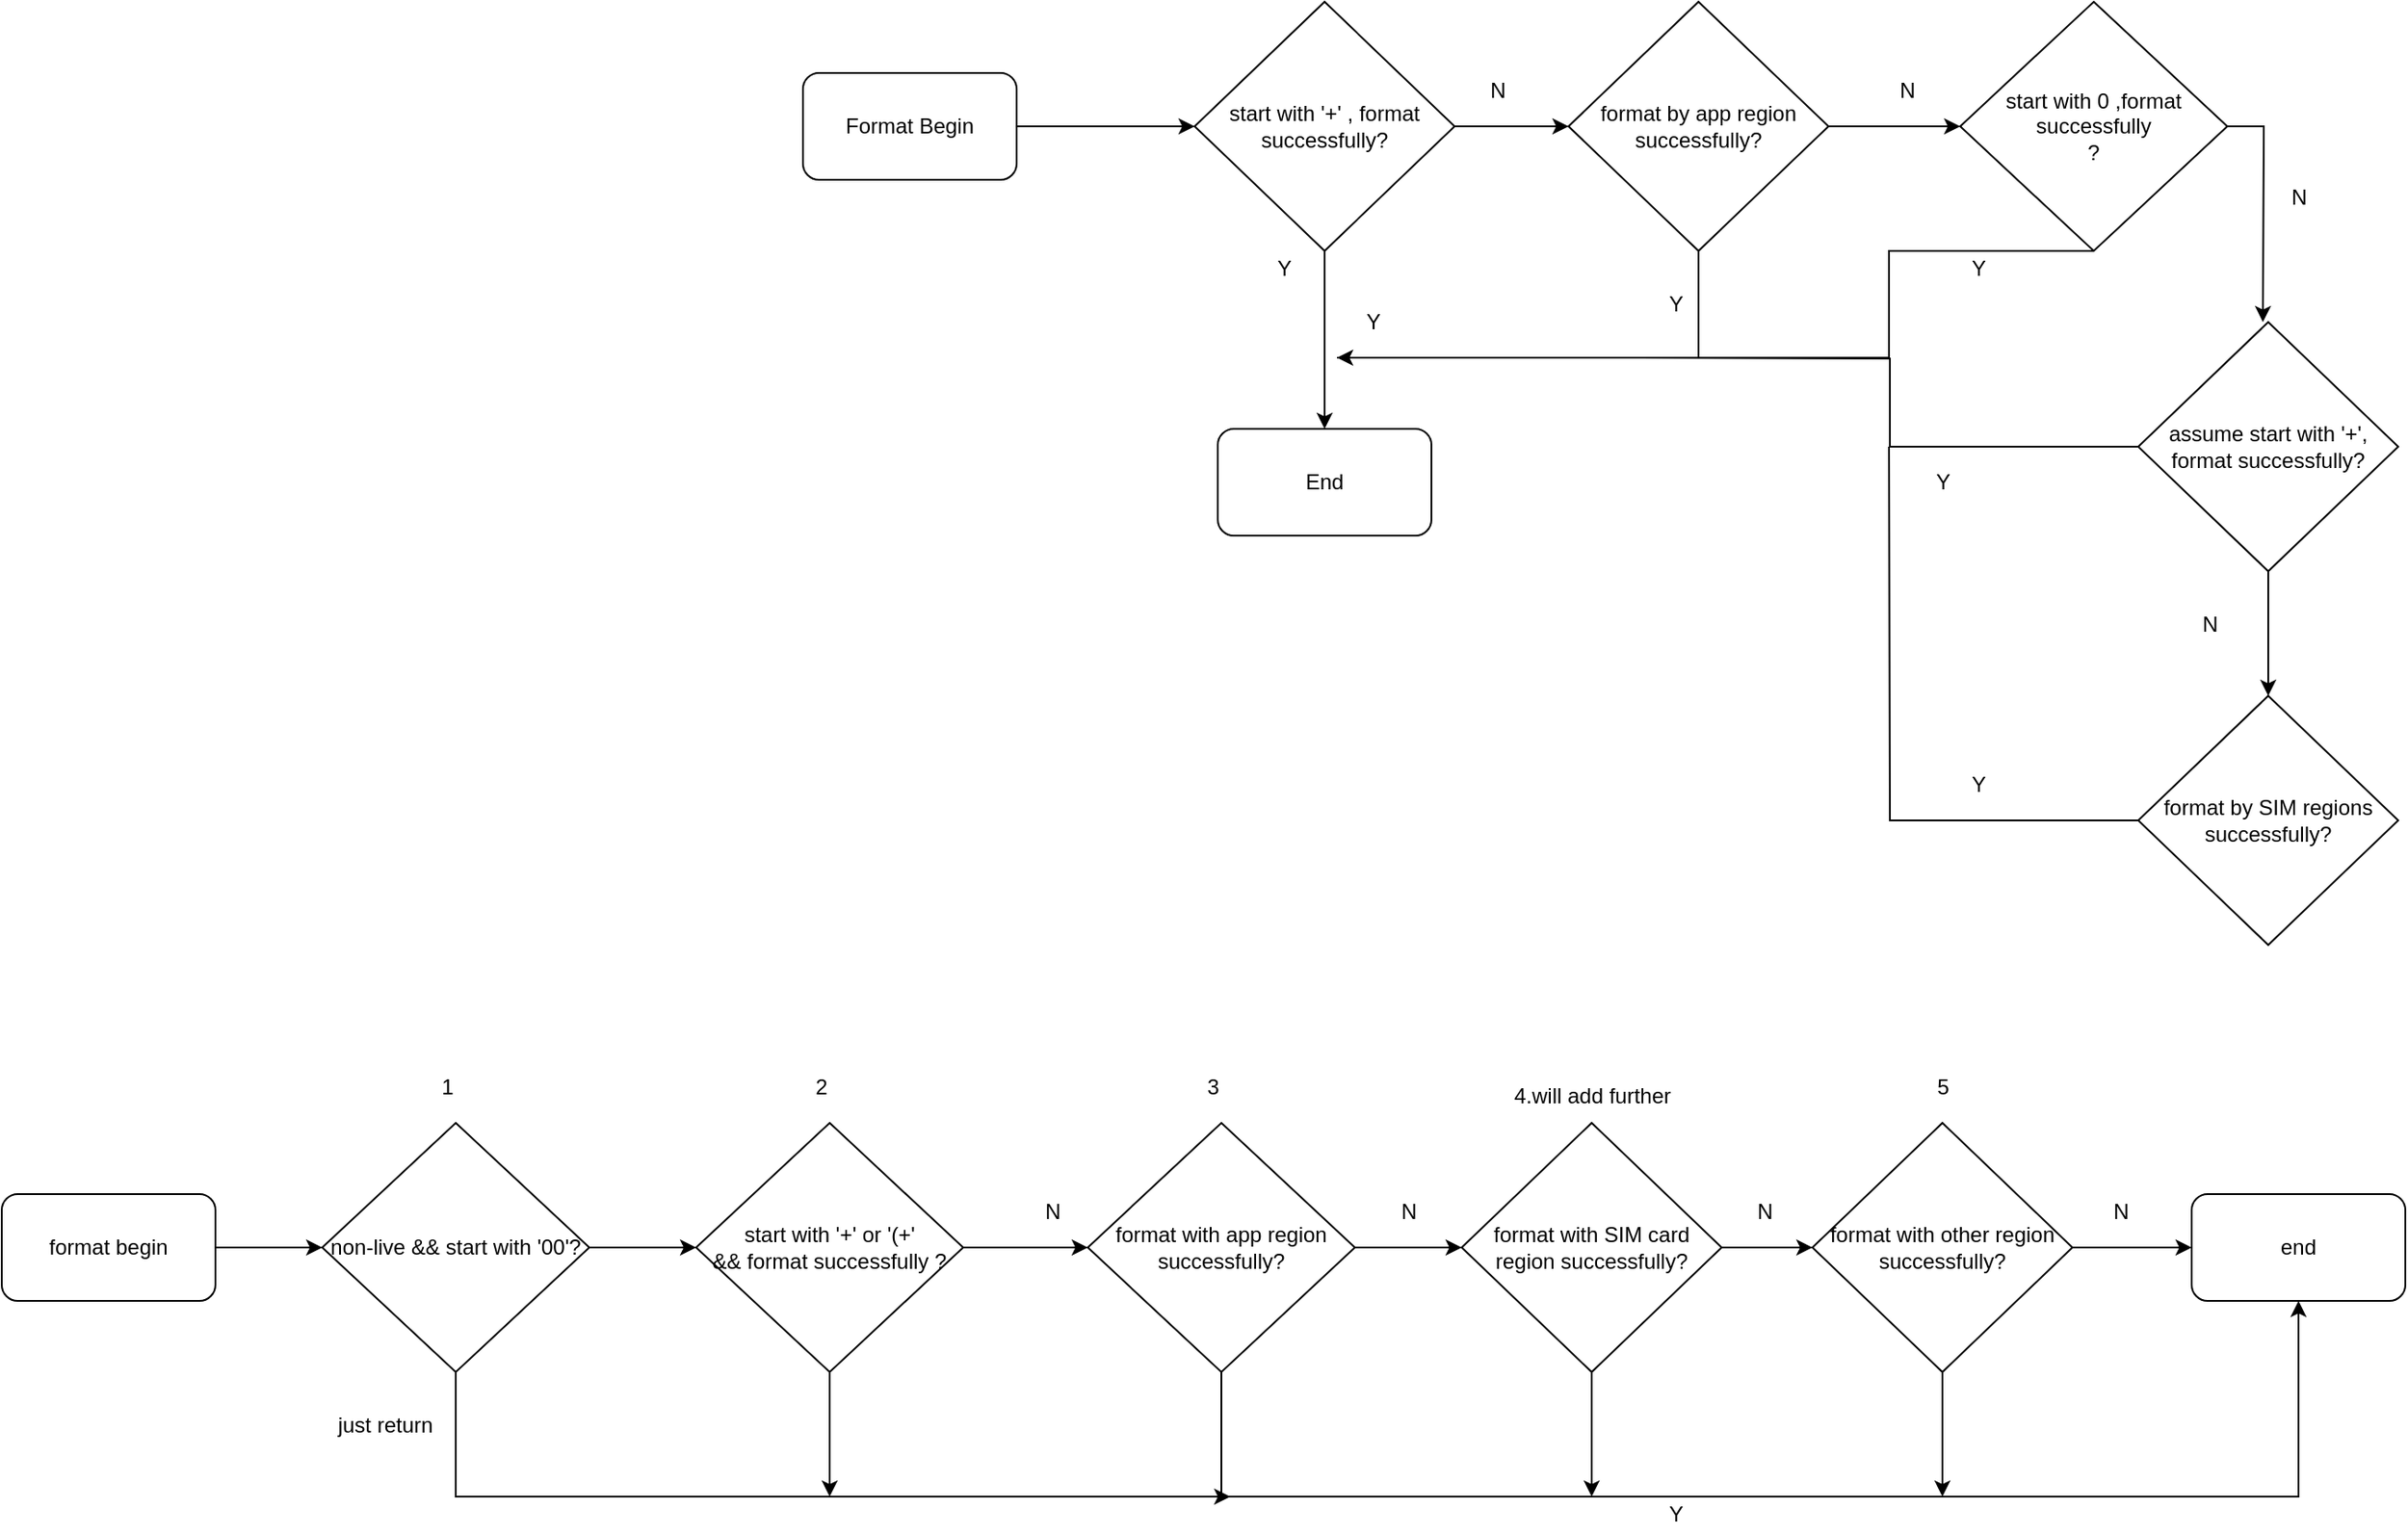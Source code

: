 <mxfile version="20.1.1" type="github">
  <diagram id="qz-bx2vlPSdnmDnBw6mM" name="Page-1">
    <mxGraphModel dx="2253" dy="769" grid="1" gridSize="10" guides="1" tooltips="1" connect="1" arrows="1" fold="1" page="1" pageScale="1" pageWidth="827" pageHeight="1169" math="0" shadow="0">
      <root>
        <mxCell id="0" />
        <mxCell id="1" parent="0" />
        <mxCell id="uzhMhEkl0-CtjDpe7Rjm-6" value="" style="edgeStyle=orthogonalEdgeStyle;rounded=0;orthogonalLoop=1;jettySize=auto;html=1;" parent="1" source="uzhMhEkl0-CtjDpe7Rjm-1" target="uzhMhEkl0-CtjDpe7Rjm-2" edge="1">
          <mxGeometry relative="1" as="geometry" />
        </mxCell>
        <mxCell id="uzhMhEkl0-CtjDpe7Rjm-1" value="Format Begin" style="rounded=1;whiteSpace=wrap;html=1;" parent="1" vertex="1">
          <mxGeometry x="-10" y="170" width="120" height="60" as="geometry" />
        </mxCell>
        <mxCell id="uzhMhEkl0-CtjDpe7Rjm-10" value="" style="edgeStyle=orthogonalEdgeStyle;rounded=0;orthogonalLoop=1;jettySize=auto;html=1;" parent="1" source="uzhMhEkl0-CtjDpe7Rjm-2" target="uzhMhEkl0-CtjDpe7Rjm-8" edge="1">
          <mxGeometry relative="1" as="geometry" />
        </mxCell>
        <mxCell id="uzhMhEkl0-CtjDpe7Rjm-13" value="" style="edgeStyle=orthogonalEdgeStyle;rounded=0;orthogonalLoop=1;jettySize=auto;html=1;" parent="1" source="uzhMhEkl0-CtjDpe7Rjm-2" target="uzhMhEkl0-CtjDpe7Rjm-3" edge="1">
          <mxGeometry relative="1" as="geometry" />
        </mxCell>
        <mxCell id="uzhMhEkl0-CtjDpe7Rjm-2" value="start with &#39;+&#39; , format successfully?" style="rhombus;whiteSpace=wrap;html=1;" parent="1" vertex="1">
          <mxGeometry x="210" y="130" width="146" height="140" as="geometry" />
        </mxCell>
        <mxCell id="uzhMhEkl0-CtjDpe7Rjm-17" style="edgeStyle=orthogonalEdgeStyle;rounded=0;orthogonalLoop=1;jettySize=auto;html=1;" parent="1" source="uzhMhEkl0-CtjDpe7Rjm-3" edge="1">
          <mxGeometry relative="1" as="geometry">
            <mxPoint x="290" y="330" as="targetPoint" />
            <Array as="points">
              <mxPoint x="493" y="330" />
            </Array>
          </mxGeometry>
        </mxCell>
        <mxCell id="uzhMhEkl0-CtjDpe7Rjm-18" value="" style="edgeStyle=orthogonalEdgeStyle;rounded=0;orthogonalLoop=1;jettySize=auto;html=1;" parent="1" source="uzhMhEkl0-CtjDpe7Rjm-3" target="uzhMhEkl0-CtjDpe7Rjm-4" edge="1">
          <mxGeometry relative="1" as="geometry" />
        </mxCell>
        <mxCell id="uzhMhEkl0-CtjDpe7Rjm-3" value="format by app region&lt;br&gt;successfully?" style="rhombus;whiteSpace=wrap;html=1;" parent="1" vertex="1">
          <mxGeometry x="420" y="130" width="146" height="140" as="geometry" />
        </mxCell>
        <mxCell id="uzhMhEkl0-CtjDpe7Rjm-20" style="edgeStyle=orthogonalEdgeStyle;rounded=0;orthogonalLoop=1;jettySize=auto;html=1;exitX=0.5;exitY=1;exitDx=0;exitDy=0;endArrow=none;endFill=0;" parent="1" source="uzhMhEkl0-CtjDpe7Rjm-4" edge="1">
          <mxGeometry relative="1" as="geometry">
            <mxPoint x="290" y="330" as="targetPoint" />
            <Array as="points">
              <mxPoint x="600" y="270" />
              <mxPoint x="600" y="330" />
              <mxPoint x="290" y="330" />
            </Array>
          </mxGeometry>
        </mxCell>
        <mxCell id="uzhMhEkl0-CtjDpe7Rjm-23" style="edgeStyle=orthogonalEdgeStyle;rounded=0;orthogonalLoop=1;jettySize=auto;html=1;" parent="1" source="uzhMhEkl0-CtjDpe7Rjm-4" edge="1">
          <mxGeometry relative="1" as="geometry">
            <mxPoint x="810" y="310" as="targetPoint" />
          </mxGeometry>
        </mxCell>
        <mxCell id="uzhMhEkl0-CtjDpe7Rjm-4" value="start with 0 ,format successfully&lt;br&gt;?" style="rhombus;whiteSpace=wrap;html=1;" parent="1" vertex="1">
          <mxGeometry x="640" y="130" width="150" height="140" as="geometry" />
        </mxCell>
        <mxCell id="uzhMhEkl0-CtjDpe7Rjm-25" style="edgeStyle=orthogonalEdgeStyle;rounded=0;orthogonalLoop=1;jettySize=auto;html=1;endArrow=none;endFill=0;" parent="1" source="uzhMhEkl0-CtjDpe7Rjm-5" edge="1">
          <mxGeometry relative="1" as="geometry">
            <mxPoint x="460" y="330" as="targetPoint" />
          </mxGeometry>
        </mxCell>
        <mxCell id="uzhMhEkl0-CtjDpe7Rjm-33" style="edgeStyle=orthogonalEdgeStyle;rounded=0;orthogonalLoop=1;jettySize=auto;html=1;endArrow=classic;endFill=1;" parent="1" source="uzhMhEkl0-CtjDpe7Rjm-5" target="uzhMhEkl0-CtjDpe7Rjm-29" edge="1">
          <mxGeometry relative="1" as="geometry" />
        </mxCell>
        <mxCell id="uzhMhEkl0-CtjDpe7Rjm-5" value="assume start with &#39;+&#39;,&lt;br&gt;format successfully?" style="rhombus;whiteSpace=wrap;html=1;" parent="1" vertex="1">
          <mxGeometry x="740" y="310" width="146" height="140" as="geometry" />
        </mxCell>
        <mxCell id="uzhMhEkl0-CtjDpe7Rjm-8" value="End" style="rounded=1;whiteSpace=wrap;html=1;" parent="1" vertex="1">
          <mxGeometry x="223" y="370" width="120" height="60" as="geometry" />
        </mxCell>
        <mxCell id="uzhMhEkl0-CtjDpe7Rjm-12" value="Y" style="text;html=1;align=center;verticalAlign=middle;resizable=0;points=[];autosize=1;strokeColor=none;fillColor=none;" parent="1" vertex="1">
          <mxGeometry x="300" y="300" width="20" height="20" as="geometry" />
        </mxCell>
        <mxCell id="uzhMhEkl0-CtjDpe7Rjm-14" value="N" style="text;html=1;align=center;verticalAlign=middle;resizable=0;points=[];autosize=1;strokeColor=none;fillColor=none;" parent="1" vertex="1">
          <mxGeometry x="370" y="170" width="20" height="20" as="geometry" />
        </mxCell>
        <mxCell id="uzhMhEkl0-CtjDpe7Rjm-19" value="N" style="text;html=1;align=center;verticalAlign=middle;resizable=0;points=[];autosize=1;strokeColor=none;fillColor=none;" parent="1" vertex="1">
          <mxGeometry x="600" y="170" width="20" height="20" as="geometry" />
        </mxCell>
        <mxCell id="uzhMhEkl0-CtjDpe7Rjm-24" value="N" style="text;html=1;align=center;verticalAlign=middle;resizable=0;points=[];autosize=1;strokeColor=none;fillColor=none;" parent="1" vertex="1">
          <mxGeometry x="820" y="230" width="20" height="20" as="geometry" />
        </mxCell>
        <mxCell id="uzhMhEkl0-CtjDpe7Rjm-26" value="Y" style="text;html=1;align=center;verticalAlign=middle;resizable=0;points=[];autosize=1;strokeColor=none;fillColor=none;" parent="1" vertex="1">
          <mxGeometry x="620" y="390" width="20" height="20" as="geometry" />
        </mxCell>
        <mxCell id="uzhMhEkl0-CtjDpe7Rjm-27" value="Y" style="text;html=1;align=center;verticalAlign=middle;resizable=0;points=[];autosize=1;strokeColor=none;fillColor=none;" parent="1" vertex="1">
          <mxGeometry x="640" y="270" width="20" height="20" as="geometry" />
        </mxCell>
        <mxCell id="uzhMhEkl0-CtjDpe7Rjm-28" value="Y" style="text;html=1;align=center;verticalAlign=middle;resizable=0;points=[];autosize=1;strokeColor=none;fillColor=none;" parent="1" vertex="1">
          <mxGeometry x="470" y="290" width="20" height="20" as="geometry" />
        </mxCell>
        <mxCell id="uzhMhEkl0-CtjDpe7Rjm-35" style="edgeStyle=orthogonalEdgeStyle;rounded=0;orthogonalLoop=1;jettySize=auto;html=1;endArrow=none;endFill=0;" parent="1" source="uzhMhEkl0-CtjDpe7Rjm-29" edge="1">
          <mxGeometry relative="1" as="geometry">
            <mxPoint x="600" y="380" as="targetPoint" />
          </mxGeometry>
        </mxCell>
        <mxCell id="uzhMhEkl0-CtjDpe7Rjm-29" value="format by SIM regions&lt;br&gt;successfully?" style="rhombus;whiteSpace=wrap;html=1;" parent="1" vertex="1">
          <mxGeometry x="740" y="520" width="146" height="140" as="geometry" />
        </mxCell>
        <mxCell id="uzhMhEkl0-CtjDpe7Rjm-34" value="N" style="text;html=1;align=center;verticalAlign=middle;resizable=0;points=[];autosize=1;strokeColor=none;fillColor=none;" parent="1" vertex="1">
          <mxGeometry x="770" y="470" width="20" height="20" as="geometry" />
        </mxCell>
        <mxCell id="uzhMhEkl0-CtjDpe7Rjm-36" value="Y" style="text;html=1;align=center;verticalAlign=middle;resizable=0;points=[];autosize=1;strokeColor=none;fillColor=none;" parent="1" vertex="1">
          <mxGeometry x="640" y="560" width="20" height="20" as="geometry" />
        </mxCell>
        <mxCell id="uzhMhEkl0-CtjDpe7Rjm-37" value="Y" style="text;html=1;align=center;verticalAlign=middle;resizable=0;points=[];autosize=1;strokeColor=none;fillColor=none;" parent="1" vertex="1">
          <mxGeometry x="250" y="270" width="20" height="20" as="geometry" />
        </mxCell>
        <mxCell id="uzhMhEkl0-CtjDpe7Rjm-56" value="" style="edgeStyle=orthogonalEdgeStyle;rounded=0;orthogonalLoop=1;jettySize=auto;html=1;endArrow=classic;endFill=1;" parent="1" source="uzhMhEkl0-CtjDpe7Rjm-39" target="uzhMhEkl0-CtjDpe7Rjm-55" edge="1">
          <mxGeometry relative="1" as="geometry" />
        </mxCell>
        <mxCell id="uzhMhEkl0-CtjDpe7Rjm-39" value="format begin" style="rounded=1;whiteSpace=wrap;html=1;" parent="1" vertex="1">
          <mxGeometry x="-460" y="800" width="120" height="60" as="geometry" />
        </mxCell>
        <mxCell id="uzhMhEkl0-CtjDpe7Rjm-45" value="" style="edgeStyle=orthogonalEdgeStyle;rounded=0;orthogonalLoop=1;jettySize=auto;html=1;endArrow=classic;endFill=1;" parent="1" source="uzhMhEkl0-CtjDpe7Rjm-40" target="uzhMhEkl0-CtjDpe7Rjm-42" edge="1">
          <mxGeometry relative="1" as="geometry" />
        </mxCell>
        <mxCell id="uzhMhEkl0-CtjDpe7Rjm-48" style="edgeStyle=orthogonalEdgeStyle;rounded=0;orthogonalLoop=1;jettySize=auto;html=1;entryX=0.5;entryY=1;entryDx=0;entryDy=0;endArrow=classic;endFill=1;" parent="1" source="uzhMhEkl0-CtjDpe7Rjm-40" target="uzhMhEkl0-CtjDpe7Rjm-44" edge="1">
          <mxGeometry relative="1" as="geometry">
            <Array as="points">
              <mxPoint x="225" y="970" />
              <mxPoint x="830" y="970" />
            </Array>
          </mxGeometry>
        </mxCell>
        <mxCell id="uzhMhEkl0-CtjDpe7Rjm-40" value="format with app region successfully?" style="rhombus;whiteSpace=wrap;html=1;" parent="1" vertex="1">
          <mxGeometry x="150" y="760" width="150" height="140" as="geometry" />
        </mxCell>
        <mxCell id="uzhMhEkl0-CtjDpe7Rjm-46" value="" style="edgeStyle=orthogonalEdgeStyle;rounded=0;orthogonalLoop=1;jettySize=auto;html=1;endArrow=classic;endFill=1;" parent="1" source="uzhMhEkl0-CtjDpe7Rjm-42" target="uzhMhEkl0-CtjDpe7Rjm-43" edge="1">
          <mxGeometry relative="1" as="geometry" />
        </mxCell>
        <mxCell id="uzhMhEkl0-CtjDpe7Rjm-49" style="edgeStyle=orthogonalEdgeStyle;rounded=0;orthogonalLoop=1;jettySize=auto;html=1;endArrow=classic;endFill=1;" parent="1" source="uzhMhEkl0-CtjDpe7Rjm-42" edge="1">
          <mxGeometry relative="1" as="geometry">
            <mxPoint x="433" y="970" as="targetPoint" />
          </mxGeometry>
        </mxCell>
        <mxCell id="uzhMhEkl0-CtjDpe7Rjm-42" value="format with SIM card region successfully?" style="rhombus;whiteSpace=wrap;html=1;" parent="1" vertex="1">
          <mxGeometry x="360" y="760" width="146" height="140" as="geometry" />
        </mxCell>
        <mxCell id="uzhMhEkl0-CtjDpe7Rjm-47" value="" style="edgeStyle=orthogonalEdgeStyle;rounded=0;orthogonalLoop=1;jettySize=auto;html=1;endArrow=classic;endFill=1;" parent="1" source="uzhMhEkl0-CtjDpe7Rjm-43" target="uzhMhEkl0-CtjDpe7Rjm-44" edge="1">
          <mxGeometry relative="1" as="geometry" />
        </mxCell>
        <mxCell id="uzhMhEkl0-CtjDpe7Rjm-50" style="edgeStyle=orthogonalEdgeStyle;rounded=0;orthogonalLoop=1;jettySize=auto;html=1;endArrow=classic;endFill=1;" parent="1" source="uzhMhEkl0-CtjDpe7Rjm-43" edge="1">
          <mxGeometry relative="1" as="geometry">
            <mxPoint x="630" y="970" as="targetPoint" />
          </mxGeometry>
        </mxCell>
        <mxCell id="uzhMhEkl0-CtjDpe7Rjm-43" value="format with other region successfully?" style="rhombus;whiteSpace=wrap;html=1;" parent="1" vertex="1">
          <mxGeometry x="557" y="760" width="146" height="140" as="geometry" />
        </mxCell>
        <mxCell id="uzhMhEkl0-CtjDpe7Rjm-44" value="end" style="rounded=1;whiteSpace=wrap;html=1;" parent="1" vertex="1">
          <mxGeometry x="770" y="800" width="120" height="60" as="geometry" />
        </mxCell>
        <mxCell id="uzhMhEkl0-CtjDpe7Rjm-51" value="Y" style="text;html=1;align=center;verticalAlign=middle;resizable=0;points=[];autosize=1;strokeColor=none;fillColor=none;" parent="1" vertex="1">
          <mxGeometry x="470" y="970" width="20" height="20" as="geometry" />
        </mxCell>
        <mxCell id="uzhMhEkl0-CtjDpe7Rjm-52" value="N" style="text;html=1;align=center;verticalAlign=middle;resizable=0;points=[];autosize=1;strokeColor=none;fillColor=none;" parent="1" vertex="1">
          <mxGeometry x="320" y="800" width="20" height="20" as="geometry" />
        </mxCell>
        <mxCell id="uzhMhEkl0-CtjDpe7Rjm-53" value="N" style="text;html=1;align=center;verticalAlign=middle;resizable=0;points=[];autosize=1;strokeColor=none;fillColor=none;" parent="1" vertex="1">
          <mxGeometry x="520" y="800" width="20" height="20" as="geometry" />
        </mxCell>
        <mxCell id="uzhMhEkl0-CtjDpe7Rjm-54" value="N" style="text;html=1;align=center;verticalAlign=middle;resizable=0;points=[];autosize=1;strokeColor=none;fillColor=none;" parent="1" vertex="1">
          <mxGeometry x="720" y="800" width="20" height="20" as="geometry" />
        </mxCell>
        <mxCell id="uzhMhEkl0-CtjDpe7Rjm-59" style="edgeStyle=orthogonalEdgeStyle;rounded=0;orthogonalLoop=1;jettySize=auto;html=1;endArrow=classic;endFill=1;" parent="1" source="uzhMhEkl0-CtjDpe7Rjm-55" edge="1">
          <mxGeometry relative="1" as="geometry">
            <mxPoint x="230" y="970" as="targetPoint" />
            <Array as="points">
              <mxPoint x="45" y="970" />
              <mxPoint x="220" y="970" />
            </Array>
          </mxGeometry>
        </mxCell>
        <mxCell id="wAh6tEpeIjRZA9NqsLi1-3" value="" style="edgeStyle=orthogonalEdgeStyle;rounded=0;orthogonalLoop=1;jettySize=auto;html=1;" edge="1" parent="1" source="uzhMhEkl0-CtjDpe7Rjm-55" target="wAh6tEpeIjRZA9NqsLi1-2">
          <mxGeometry relative="1" as="geometry" />
        </mxCell>
        <mxCell id="uzhMhEkl0-CtjDpe7Rjm-55" value="non-live &amp;amp;&amp;amp; start with &#39;00&#39;?" style="rhombus;whiteSpace=wrap;html=1;" parent="1" vertex="1">
          <mxGeometry x="-280" y="760" width="150" height="140" as="geometry" />
        </mxCell>
        <mxCell id="uzhMhEkl0-CtjDpe7Rjm-58" value="N" style="text;html=1;align=center;verticalAlign=middle;resizable=0;points=[];autosize=1;strokeColor=none;fillColor=none;" parent="1" vertex="1">
          <mxGeometry x="120" y="800" width="20" height="20" as="geometry" />
        </mxCell>
        <mxCell id="uzhMhEkl0-CtjDpe7Rjm-60" value="just return" style="text;html=1;align=center;verticalAlign=middle;resizable=0;points=[];autosize=1;strokeColor=none;fillColor=none;" parent="1" vertex="1">
          <mxGeometry x="-280" y="920" width="70" height="20" as="geometry" />
        </mxCell>
        <mxCell id="eAnLdZRNdtSiQm0hFiPc-1" value="4.will add further" style="text;html=1;align=center;verticalAlign=middle;resizable=0;points=[];autosize=1;strokeColor=none;fillColor=none;" parent="1" vertex="1">
          <mxGeometry x="378" y="730" width="110" height="30" as="geometry" />
        </mxCell>
        <mxCell id="wAh6tEpeIjRZA9NqsLi1-4" style="edgeStyle=orthogonalEdgeStyle;rounded=0;orthogonalLoop=1;jettySize=auto;html=1;" edge="1" parent="1" source="wAh6tEpeIjRZA9NqsLi1-2" target="uzhMhEkl0-CtjDpe7Rjm-40">
          <mxGeometry relative="1" as="geometry" />
        </mxCell>
        <mxCell id="wAh6tEpeIjRZA9NqsLi1-5" style="edgeStyle=orthogonalEdgeStyle;rounded=0;orthogonalLoop=1;jettySize=auto;html=1;" edge="1" parent="1" source="wAh6tEpeIjRZA9NqsLi1-2">
          <mxGeometry relative="1" as="geometry">
            <mxPoint x="5" y="970" as="targetPoint" />
          </mxGeometry>
        </mxCell>
        <mxCell id="wAh6tEpeIjRZA9NqsLi1-2" value="start with &#39;+&#39; or &#39;(+&#39;&lt;br&gt;&amp;amp;&amp;amp; format successfully ?" style="rhombus;whiteSpace=wrap;html=1;" vertex="1" parent="1">
          <mxGeometry x="-70" y="760" width="150" height="140" as="geometry" />
        </mxCell>
        <mxCell id="wAh6tEpeIjRZA9NqsLi1-6" value="1" style="text;html=1;align=center;verticalAlign=middle;resizable=0;points=[];autosize=1;strokeColor=none;fillColor=none;" vertex="1" parent="1">
          <mxGeometry x="-225" y="725" width="30" height="30" as="geometry" />
        </mxCell>
        <mxCell id="wAh6tEpeIjRZA9NqsLi1-7" value="2" style="text;html=1;align=center;verticalAlign=middle;resizable=0;points=[];autosize=1;strokeColor=none;fillColor=none;" vertex="1" parent="1">
          <mxGeometry x="-15" y="725" width="30" height="30" as="geometry" />
        </mxCell>
        <mxCell id="wAh6tEpeIjRZA9NqsLi1-8" value="3" style="text;html=1;align=center;verticalAlign=middle;resizable=0;points=[];autosize=1;strokeColor=none;fillColor=none;" vertex="1" parent="1">
          <mxGeometry x="205" y="725" width="30" height="30" as="geometry" />
        </mxCell>
        <mxCell id="wAh6tEpeIjRZA9NqsLi1-9" value="5" style="text;html=1;align=center;verticalAlign=middle;resizable=0;points=[];autosize=1;strokeColor=none;fillColor=none;" vertex="1" parent="1">
          <mxGeometry x="615" y="725" width="30" height="30" as="geometry" />
        </mxCell>
      </root>
    </mxGraphModel>
  </diagram>
</mxfile>
